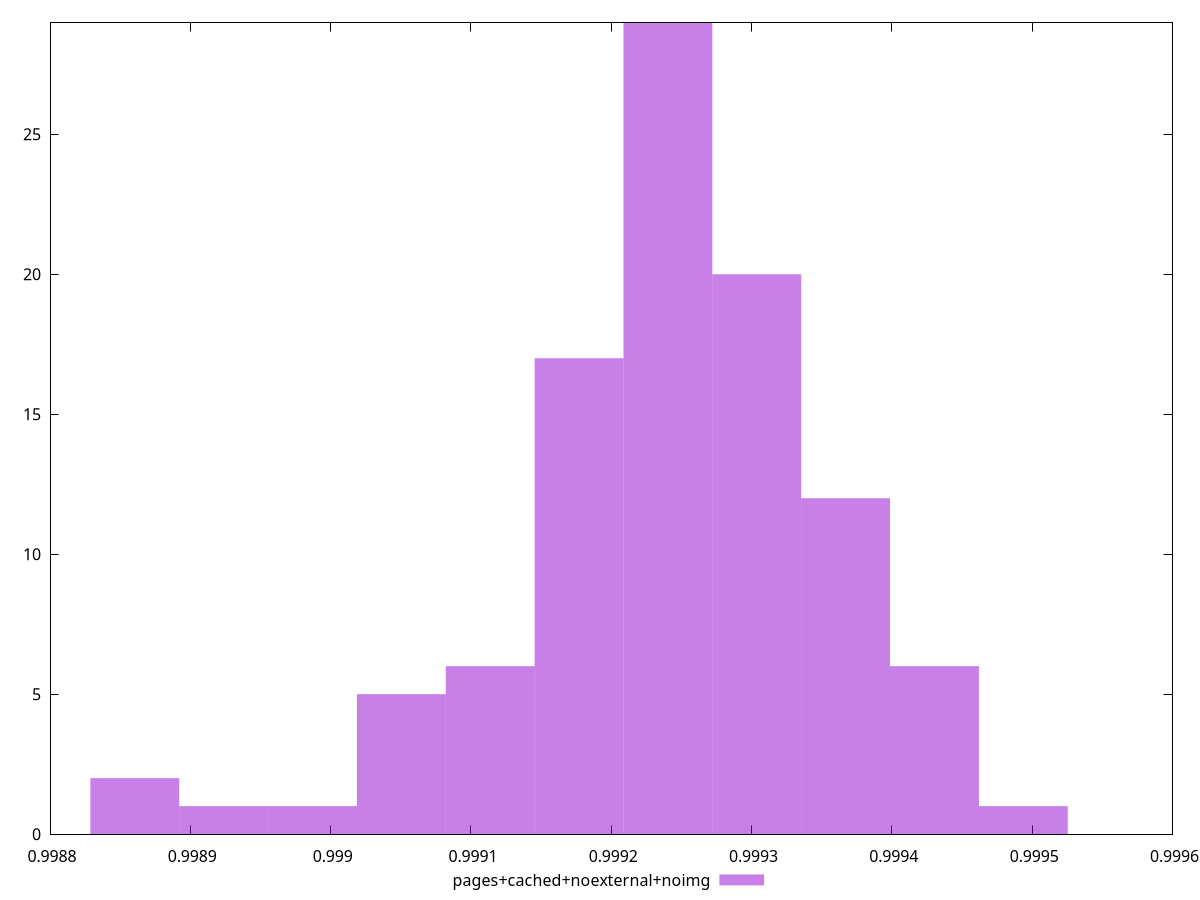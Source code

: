 $_pagesCachedNoexternalNoimg <<EOF
0.9991137421488596 6
0.9994936814601091 1
0.9992403885859428 29
0.9991770653674013 17
0.9993037118044843 20
0.9994303582415675 6
0.9993670350230259 12
0.9988604492746934 2
0.9989870957117765 1
0.9990504189303181 5
0.9989237724932349 1
EOF
set key outside below
set terminal pngcairo
set output "report_00004_2020-11-02T20-21-41.718Z/mainthread-work-breakdown/pages+cached+noexternal+noimg//hist.png"
set yrange [0:29]
set boxwidth 0.00006332321854156798
set style fill transparent solid 0.5 noborder
plot $_pagesCachedNoexternalNoimg title "pages+cached+noexternal+noimg" with boxes ,